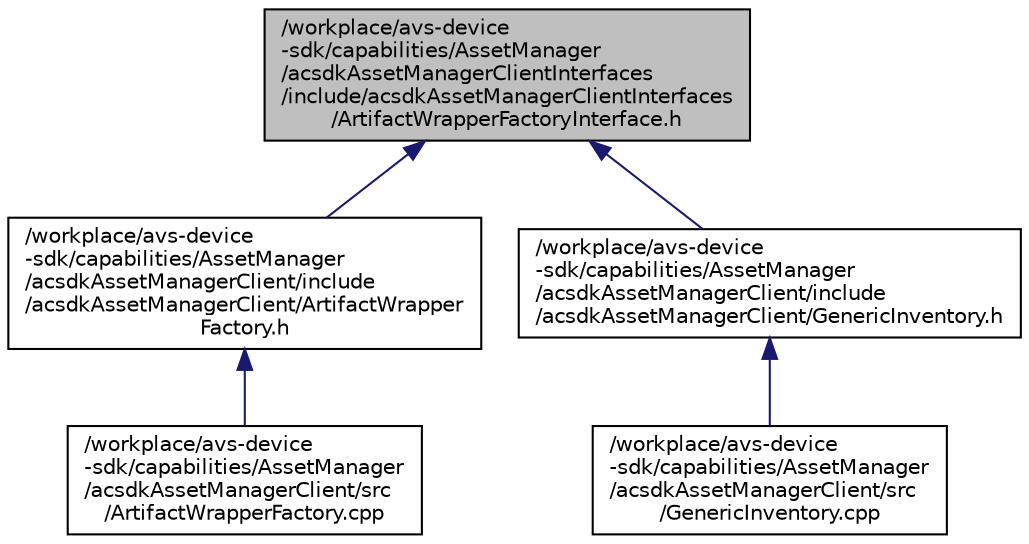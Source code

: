 digraph "/workplace/avs-device-sdk/capabilities/AssetManager/acsdkAssetManagerClientInterfaces/include/acsdkAssetManagerClientInterfaces/ArtifactWrapperFactoryInterface.h"
{
 // LATEX_PDF_SIZE
  edge [fontname="Helvetica",fontsize="10",labelfontname="Helvetica",labelfontsize="10"];
  node [fontname="Helvetica",fontsize="10",shape=record];
  Node1 [label="/workplace/avs-device\l-sdk/capabilities/AssetManager\l/acsdkAssetManagerClientInterfaces\l/include/acsdkAssetManagerClientInterfaces\l/ArtifactWrapperFactoryInterface.h",height=0.2,width=0.4,color="black", fillcolor="grey75", style="filled", fontcolor="black",tooltip=" "];
  Node1 -> Node2 [dir="back",color="midnightblue",fontsize="10",style="solid",fontname="Helvetica"];
  Node2 [label="/workplace/avs-device\l-sdk/capabilities/AssetManager\l/acsdkAssetManagerClient/include\l/acsdkAssetManagerClient/ArtifactWrapper\lFactory.h",height=0.2,width=0.4,color="black", fillcolor="white", style="filled",URL="$_artifact_wrapper_factory_8h.html",tooltip=" "];
  Node2 -> Node3 [dir="back",color="midnightblue",fontsize="10",style="solid",fontname="Helvetica"];
  Node3 [label="/workplace/avs-device\l-sdk/capabilities/AssetManager\l/acsdkAssetManagerClient/src\l/ArtifactWrapperFactory.cpp",height=0.2,width=0.4,color="black", fillcolor="white", style="filled",URL="$_artifact_wrapper_factory_8cpp.html",tooltip=" "];
  Node1 -> Node4 [dir="back",color="midnightblue",fontsize="10",style="solid",fontname="Helvetica"];
  Node4 [label="/workplace/avs-device\l-sdk/capabilities/AssetManager\l/acsdkAssetManagerClient/include\l/acsdkAssetManagerClient/GenericInventory.h",height=0.2,width=0.4,color="black", fillcolor="white", style="filled",URL="$_generic_inventory_8h.html",tooltip=" "];
  Node4 -> Node5 [dir="back",color="midnightblue",fontsize="10",style="solid",fontname="Helvetica"];
  Node5 [label="/workplace/avs-device\l-sdk/capabilities/AssetManager\l/acsdkAssetManagerClient/src\l/GenericInventory.cpp",height=0.2,width=0.4,color="black", fillcolor="white", style="filled",URL="$_generic_inventory_8cpp.html",tooltip=" "];
}
